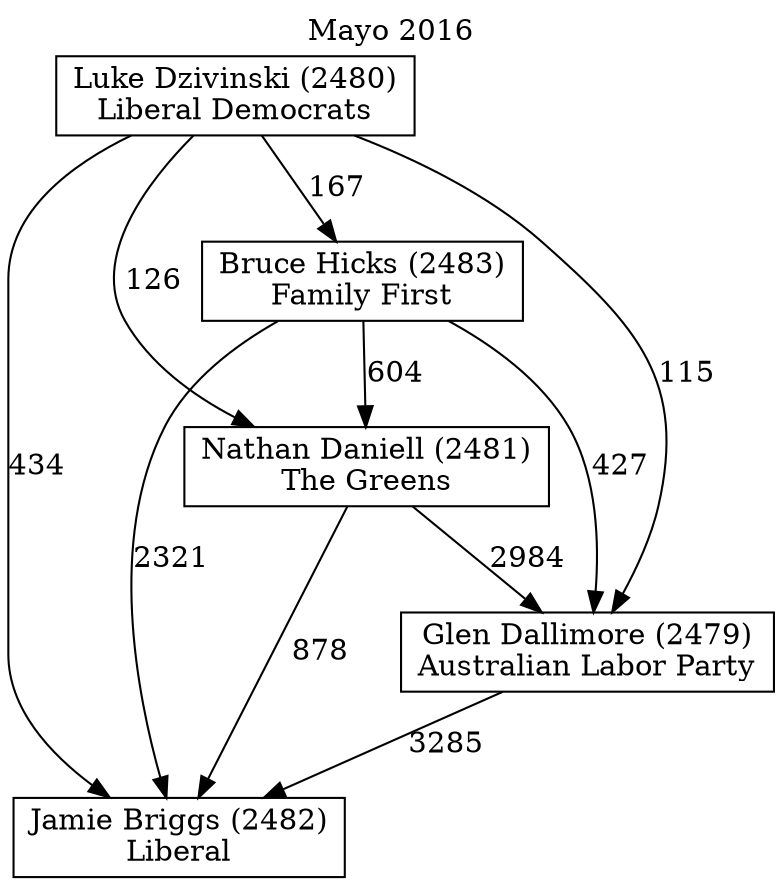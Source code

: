 // House preference flow
digraph "Jamie Briggs (2482)_Mayo_2016" {
	graph [label="Mayo 2016" labelloc=t mclimit=10]
	node [shape=box]
	"Jamie Briggs (2482)" [label="Jamie Briggs (2482)
Liberal"]
	"Bruce Hicks (2483)" [label="Bruce Hicks (2483)
Family First"]
	"Glen Dallimore (2479)" [label="Glen Dallimore (2479)
Australian Labor Party"]
	"Luke Dzivinski (2480)" [label="Luke Dzivinski (2480)
Liberal Democrats"]
	"Nathan Daniell (2481)" [label="Nathan Daniell (2481)
The Greens"]
	"Nathan Daniell (2481)" -> "Glen Dallimore (2479)" [label=2984]
	"Nathan Daniell (2481)" -> "Jamie Briggs (2482)" [label=878]
	"Bruce Hicks (2483)" -> "Glen Dallimore (2479)" [label=427]
	"Luke Dzivinski (2480)" -> "Bruce Hicks (2483)" [label=167]
	"Luke Dzivinski (2480)" -> "Jamie Briggs (2482)" [label=434]
	"Glen Dallimore (2479)" -> "Jamie Briggs (2482)" [label=3285]
	"Luke Dzivinski (2480)" -> "Glen Dallimore (2479)" [label=115]
	"Bruce Hicks (2483)" -> "Jamie Briggs (2482)" [label=2321]
	"Luke Dzivinski (2480)" -> "Nathan Daniell (2481)" [label=126]
	"Bruce Hicks (2483)" -> "Nathan Daniell (2481)" [label=604]
}

